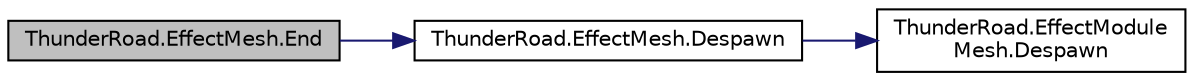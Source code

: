 digraph "ThunderRoad.EffectMesh.End"
{
 // LATEX_PDF_SIZE
  edge [fontname="Helvetica",fontsize="10",labelfontname="Helvetica",labelfontsize="10"];
  node [fontname="Helvetica",fontsize="10",shape=record];
  rankdir="LR";
  Node1 [label="ThunderRoad.EffectMesh.End",height=0.2,width=0.4,color="black", fillcolor="grey75", style="filled", fontcolor="black",tooltip="Ends the specified loop only."];
  Node1 -> Node2 [color="midnightblue",fontsize="10",style="solid",fontname="Helvetica"];
  Node2 [label="ThunderRoad.EffectMesh.Despawn",height=0.2,width=0.4,color="black", fillcolor="white", style="filled",URL="$class_thunder_road_1_1_effect_mesh.html#ab7bb80f0f59b1ed3e14dfcd023f7a824",tooltip="Despawns this instance."];
  Node2 -> Node3 [color="midnightblue",fontsize="10",style="solid",fontname="Helvetica"];
  Node3 [label="ThunderRoad.EffectModule\lMesh.Despawn",height=0.2,width=0.4,color="black", fillcolor="white", style="filled",URL="$class_thunder_road_1_1_effect_module_mesh.html#ae6d5fc156094c76fc4eaa0364d20e76e",tooltip="Despawns the specified effect."];
}
